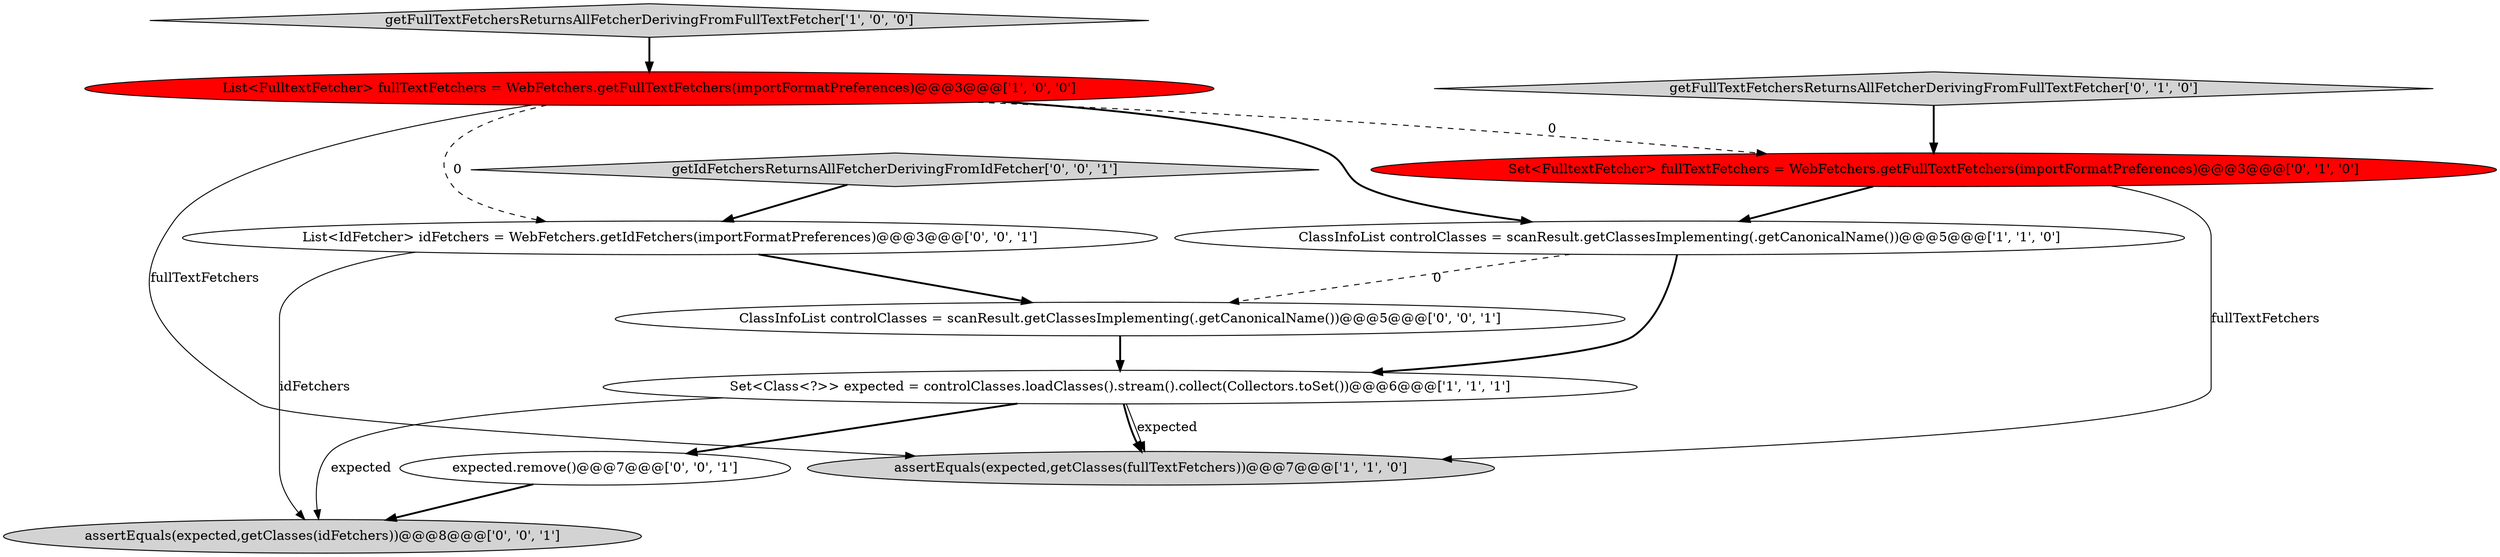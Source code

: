 digraph {
8 [style = filled, label = "expected.remove()@@@7@@@['0', '0', '1']", fillcolor = white, shape = ellipse image = "AAA0AAABBB3BBB"];
3 [style = filled, label = "List<FulltextFetcher> fullTextFetchers = WebFetchers.getFullTextFetchers(importFormatPreferences)@@@3@@@['1', '0', '0']", fillcolor = red, shape = ellipse image = "AAA1AAABBB1BBB"];
6 [style = filled, label = "Set<FulltextFetcher> fullTextFetchers = WebFetchers.getFullTextFetchers(importFormatPreferences)@@@3@@@['0', '1', '0']", fillcolor = red, shape = ellipse image = "AAA1AAABBB2BBB"];
1 [style = filled, label = "assertEquals(expected,getClasses(fullTextFetchers))@@@7@@@['1', '1', '0']", fillcolor = lightgray, shape = ellipse image = "AAA0AAABBB1BBB"];
7 [style = filled, label = "List<IdFetcher> idFetchers = WebFetchers.getIdFetchers(importFormatPreferences)@@@3@@@['0', '0', '1']", fillcolor = white, shape = ellipse image = "AAA0AAABBB3BBB"];
4 [style = filled, label = "getFullTextFetchersReturnsAllFetcherDerivingFromFullTextFetcher['1', '0', '0']", fillcolor = lightgray, shape = diamond image = "AAA0AAABBB1BBB"];
2 [style = filled, label = "ClassInfoList controlClasses = scanResult.getClassesImplementing(.getCanonicalName())@@@5@@@['1', '1', '0']", fillcolor = white, shape = ellipse image = "AAA0AAABBB1BBB"];
0 [style = filled, label = "Set<Class<?>> expected = controlClasses.loadClasses().stream().collect(Collectors.toSet())@@@6@@@['1', '1', '1']", fillcolor = white, shape = ellipse image = "AAA0AAABBB1BBB"];
5 [style = filled, label = "getFullTextFetchersReturnsAllFetcherDerivingFromFullTextFetcher['0', '1', '0']", fillcolor = lightgray, shape = diamond image = "AAA0AAABBB2BBB"];
11 [style = filled, label = "assertEquals(expected,getClasses(idFetchers))@@@8@@@['0', '0', '1']", fillcolor = lightgray, shape = ellipse image = "AAA0AAABBB3BBB"];
10 [style = filled, label = "ClassInfoList controlClasses = scanResult.getClassesImplementing(.getCanonicalName())@@@5@@@['0', '0', '1']", fillcolor = white, shape = ellipse image = "AAA0AAABBB3BBB"];
9 [style = filled, label = "getIdFetchersReturnsAllFetcherDerivingFromIdFetcher['0', '0', '1']", fillcolor = lightgray, shape = diamond image = "AAA0AAABBB3BBB"];
0->1 [style = solid, label="expected"];
0->11 [style = solid, label="expected"];
4->3 [style = bold, label=""];
6->1 [style = solid, label="fullTextFetchers"];
7->11 [style = solid, label="idFetchers"];
2->0 [style = bold, label=""];
3->6 [style = dashed, label="0"];
5->6 [style = bold, label=""];
3->2 [style = bold, label=""];
3->1 [style = solid, label="fullTextFetchers"];
9->7 [style = bold, label=""];
8->11 [style = bold, label=""];
7->10 [style = bold, label=""];
3->7 [style = dashed, label="0"];
0->1 [style = bold, label=""];
10->0 [style = bold, label=""];
2->10 [style = dashed, label="0"];
0->8 [style = bold, label=""];
6->2 [style = bold, label=""];
}

